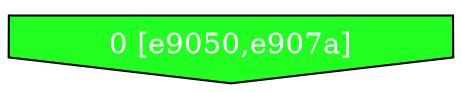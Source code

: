 diGraph libnss3{
	libnss3_0  [style=filled fillcolor="#20FF20" fontcolor="#ffffff" shape=invhouse label="0 [e9050,e907a]"]


}